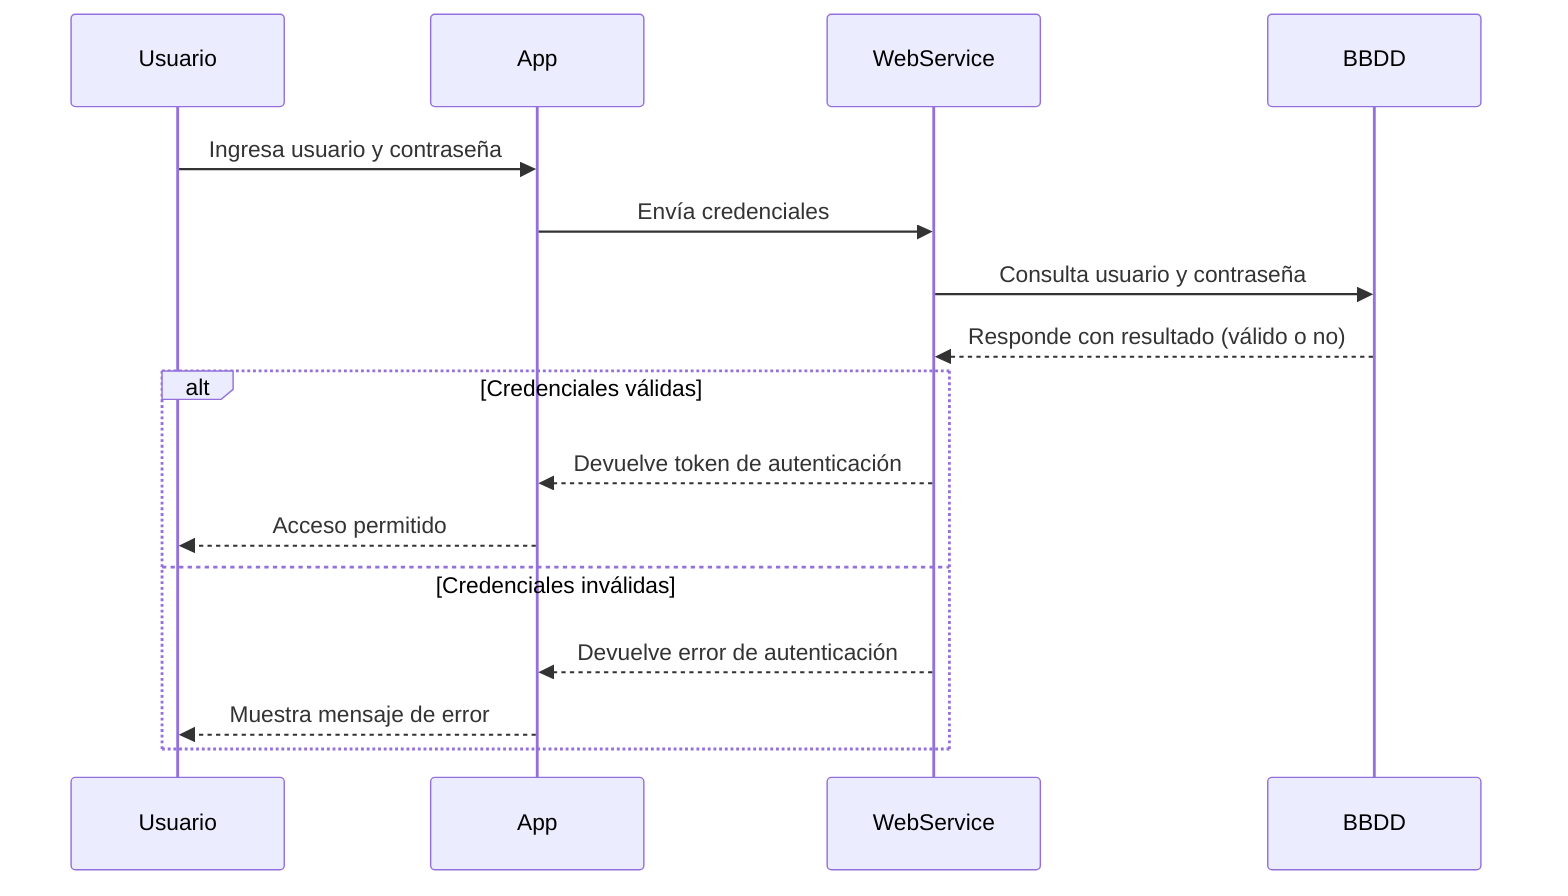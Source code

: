 sequenceDiagram
    participant Usuario
    participant App
    participant WebService
    participant BBDD

    Usuario->>App: Ingresa usuario y contraseña
    App->>WebService: Envía credenciales
    WebService->>BBDD: Consulta usuario y contraseña
    BBDD-->>WebService: Responde con resultado (válido o no)
    alt Credenciales válidas
        WebService-->>App: Devuelve token de autenticación
        App-->>Usuario: Acceso permitido
    else Credenciales inválidas
        WebService-->>App: Devuelve error de autenticación
        App-->>Usuario: Muestra mensaje de error
    end